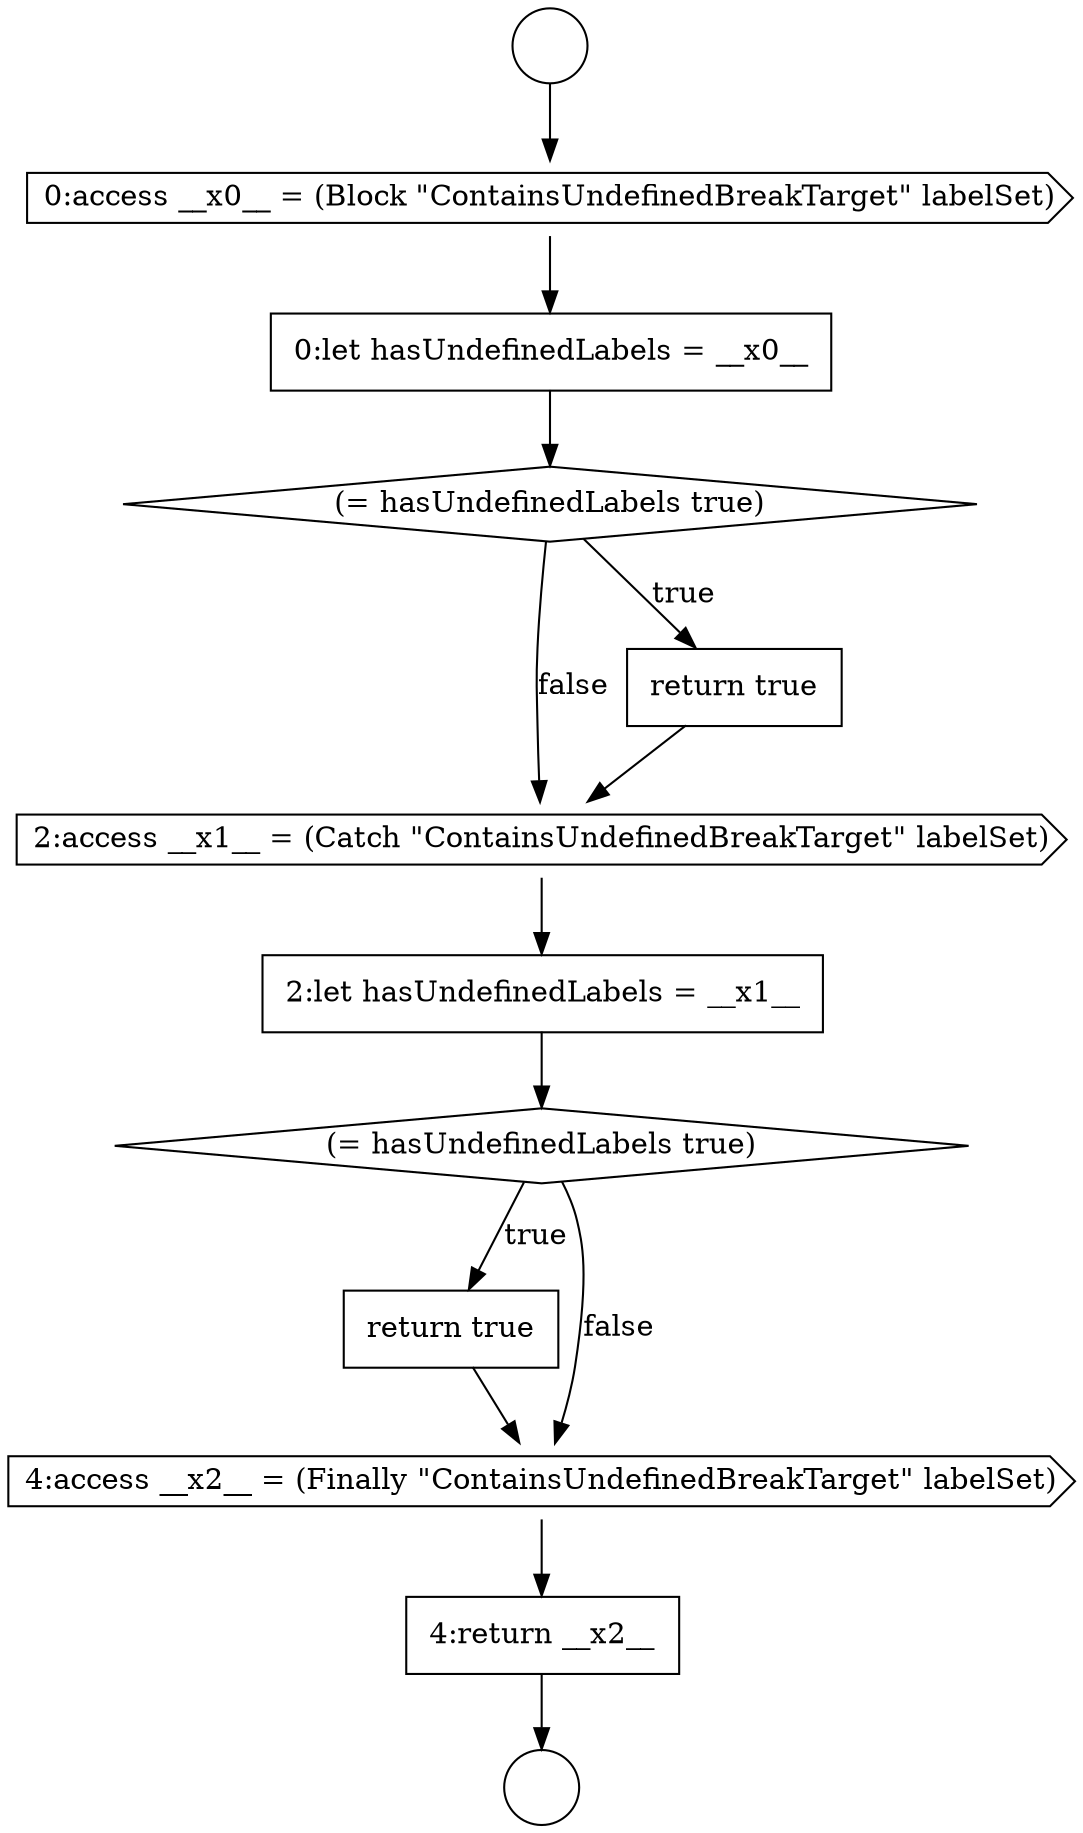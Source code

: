 digraph {
  node7499 [shape=cds, label=<<font color="black">2:access __x1__ = (Catch &quot;ContainsUndefinedBreakTarget&quot; labelSet)</font>> color="black" fillcolor="white" style=filled]
  node7496 [shape=none, margin=0, label=<<font color="black">
    <table border="0" cellborder="1" cellspacing="0" cellpadding="10">
      <tr><td align="left">0:let hasUndefinedLabels = __x0__</td></tr>
    </table>
  </font>> color="black" fillcolor="white" style=filled]
  node7500 [shape=none, margin=0, label=<<font color="black">
    <table border="0" cellborder="1" cellspacing="0" cellpadding="10">
      <tr><td align="left">2:let hasUndefinedLabels = __x1__</td></tr>
    </table>
  </font>> color="black" fillcolor="white" style=filled]
  node7495 [shape=cds, label=<<font color="black">0:access __x0__ = (Block &quot;ContainsUndefinedBreakTarget&quot; labelSet)</font>> color="black" fillcolor="white" style=filled]
  node7497 [shape=diamond, label=<<font color="black">(= hasUndefinedLabels true)</font>> color="black" fillcolor="white" style=filled]
  node7502 [shape=none, margin=0, label=<<font color="black">
    <table border="0" cellborder="1" cellspacing="0" cellpadding="10">
      <tr><td align="left">return true</td></tr>
    </table>
  </font>> color="black" fillcolor="white" style=filled]
  node7504 [shape=none, margin=0, label=<<font color="black">
    <table border="0" cellborder="1" cellspacing="0" cellpadding="10">
      <tr><td align="left">4:return __x2__</td></tr>
    </table>
  </font>> color="black" fillcolor="white" style=filled]
  node7494 [shape=circle label=" " color="black" fillcolor="white" style=filled]
  node7498 [shape=none, margin=0, label=<<font color="black">
    <table border="0" cellborder="1" cellspacing="0" cellpadding="10">
      <tr><td align="left">return true</td></tr>
    </table>
  </font>> color="black" fillcolor="white" style=filled]
  node7493 [shape=circle label=" " color="black" fillcolor="white" style=filled]
  node7503 [shape=cds, label=<<font color="black">4:access __x2__ = (Finally &quot;ContainsUndefinedBreakTarget&quot; labelSet)</font>> color="black" fillcolor="white" style=filled]
  node7501 [shape=diamond, label=<<font color="black">(= hasUndefinedLabels true)</font>> color="black" fillcolor="white" style=filled]
  node7501 -> node7502 [label=<<font color="black">true</font>> color="black"]
  node7501 -> node7503 [label=<<font color="black">false</font>> color="black"]
  node7496 -> node7497 [ color="black"]
  node7499 -> node7500 [ color="black"]
  node7493 -> node7495 [ color="black"]
  node7500 -> node7501 [ color="black"]
  node7498 -> node7499 [ color="black"]
  node7495 -> node7496 [ color="black"]
  node7504 -> node7494 [ color="black"]
  node7497 -> node7498 [label=<<font color="black">true</font>> color="black"]
  node7497 -> node7499 [label=<<font color="black">false</font>> color="black"]
  node7502 -> node7503 [ color="black"]
  node7503 -> node7504 [ color="black"]
}
